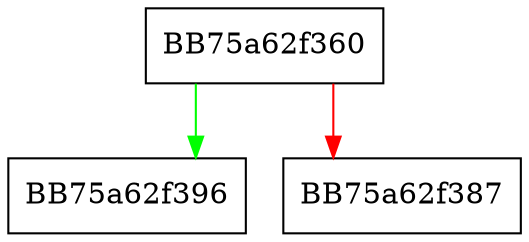 digraph SSE_psrlq_NQ {
  node [shape="box"];
  graph [splines=ortho];
  BB75a62f360 -> BB75a62f396 [color="green"];
  BB75a62f360 -> BB75a62f387 [color="red"];
}